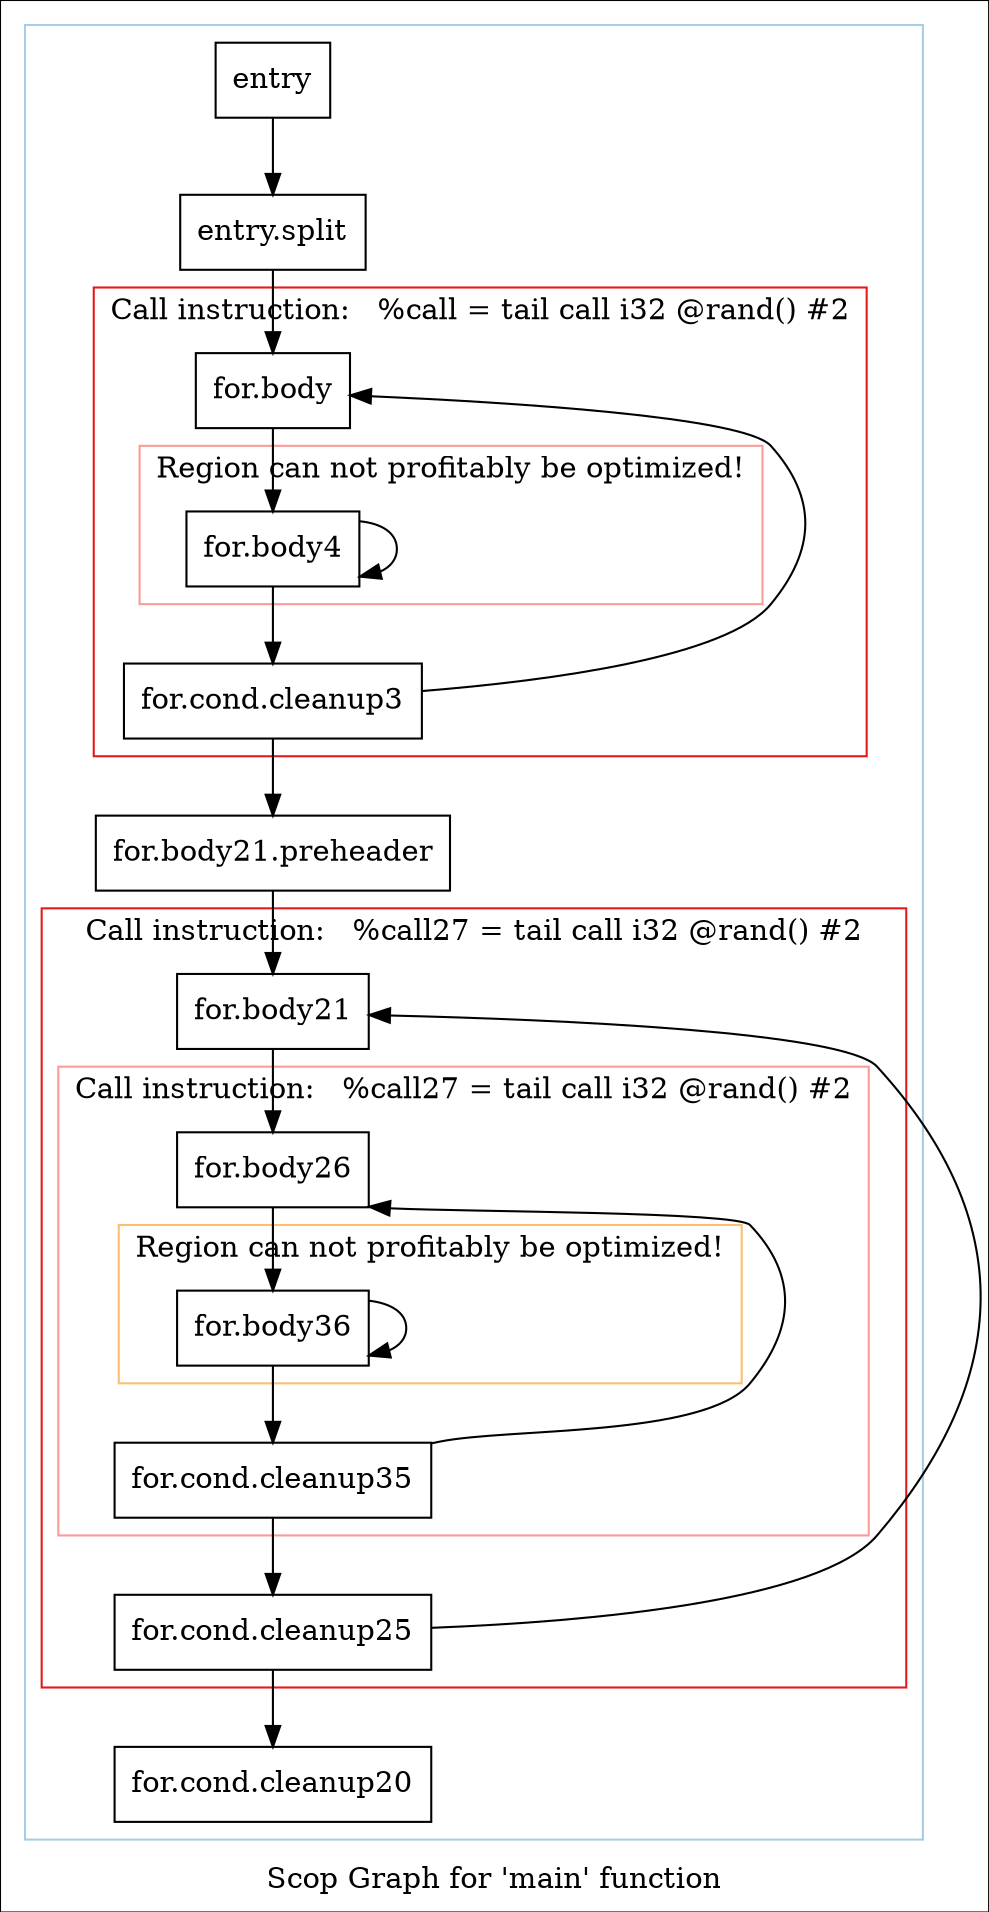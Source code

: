 digraph "Scop Graph for 'main' function" {
	label="Scop Graph for 'main' function";

	Node0x55c08eb3f5e0 [shape=record,label="{entry}"];
	Node0x55c08eb3f5e0 -> Node0x55c08eb3f480;
	Node0x55c08eb3f480 [shape=record,label="{entry.split}"];
	Node0x55c08eb3f480 -> Node0x55c08eb314a0;
	Node0x55c08eb314a0 [shape=record,label="{for.body}"];
	Node0x55c08eb314a0 -> Node0x55c08eb31570;
	Node0x55c08eb31570 [shape=record,label="{for.body4}"];
	Node0x55c08eb31570 -> Node0x55c08eb315d0;
	Node0x55c08eb31570 -> Node0x55c08eb31570[constraint=false];
	Node0x55c08eb315d0 [shape=record,label="{for.cond.cleanup3}"];
	Node0x55c08eb315d0 -> Node0x55c08eb31630;
	Node0x55c08eb315d0 -> Node0x55c08eb314a0[constraint=false];
	Node0x55c08eb31630 [shape=record,label="{for.body21.preheader}"];
	Node0x55c08eb31630 -> Node0x55c08eb314c0;
	Node0x55c08eb314c0 [shape=record,label="{for.body21}"];
	Node0x55c08eb314c0 -> Node0x55c08eb31520;
	Node0x55c08eb31520 [shape=record,label="{for.body26}"];
	Node0x55c08eb31520 -> Node0x55c08eb31820;
	Node0x55c08eb31820 [shape=record,label="{for.body36}"];
	Node0x55c08eb31820 -> Node0x55c08eb31540;
	Node0x55c08eb31820 -> Node0x55c08eb31820[constraint=false];
	Node0x55c08eb31540 [shape=record,label="{for.cond.cleanup35}"];
	Node0x55c08eb31540 -> Node0x55c08eb31480;
	Node0x55c08eb31540 -> Node0x55c08eb31520[constraint=false];
	Node0x55c08eb31480 [shape=record,label="{for.cond.cleanup25}"];
	Node0x55c08eb31480 -> Node0x55c08eb318c0;
	Node0x55c08eb31480 -> Node0x55c08eb314c0[constraint=false];
	Node0x55c08eb318c0 [shape=record,label="{for.cond.cleanup20}"];
	colorscheme = "paired12"
        subgraph cluster_0x55c08eb23430 {
          label = "";
          style = solid;
          color = 1
          subgraph cluster_0x55c08eb254e0 {
            label = "Call instruction:   %call = tail call i32 @rand() #2";
            style = solid;
            color = 6
            subgraph cluster_0x55c08eb242b0 {
              label = "Region can not profitably be optimized!";
              style = solid;
              color = 5
              Node0x55c08eb31570;
            }
            Node0x55c08eb314a0;
            Node0x55c08eb315d0;
          }
          subgraph cluster_0x55c08eb24230 {
            label = "Call instruction:   %call27 = tail call i32 @rand() #2";
            style = solid;
            color = 6
            subgraph cluster_0x55c08eb241b0 {
              label = "Call instruction:   %call27 = tail call i32 @rand() #2";
              style = solid;
              color = 5
              subgraph cluster_0x55c08eb23580 {
                label = "Region can not profitably be optimized!";
                style = solid;
                color = 7
                Node0x55c08eb31820;
              }
              Node0x55c08eb31520;
              Node0x55c08eb31540;
            }
            Node0x55c08eb314c0;
            Node0x55c08eb31480;
          }
          Node0x55c08eb3f5e0;
          Node0x55c08eb3f480;
          Node0x55c08eb31630;
          Node0x55c08eb318c0;
        }
}
